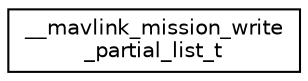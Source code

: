 digraph "Graphical Class Hierarchy"
{
 // INTERACTIVE_SVG=YES
  edge [fontname="Helvetica",fontsize="10",labelfontname="Helvetica",labelfontsize="10"];
  node [fontname="Helvetica",fontsize="10",shape=record];
  rankdir="LR";
  Node1 [label="__mavlink_mission_write\l_partial_list_t",height=0.2,width=0.4,color="black", fillcolor="white", style="filled",URL="$struct____mavlink__mission__write__partial__list__t.html"];
}
